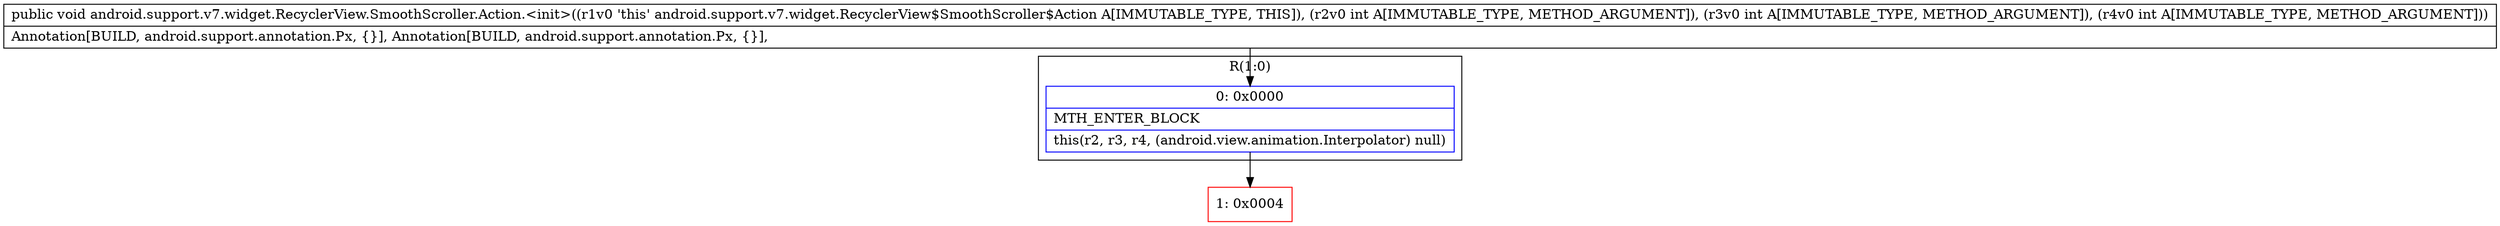 digraph "CFG forandroid.support.v7.widget.RecyclerView.SmoothScroller.Action.\<init\>(III)V" {
subgraph cluster_Region_2056948625 {
label = "R(1:0)";
node [shape=record,color=blue];
Node_0 [shape=record,label="{0\:\ 0x0000|MTH_ENTER_BLOCK\l|this(r2, r3, r4, (android.view.animation.Interpolator) null)\l}"];
}
Node_1 [shape=record,color=red,label="{1\:\ 0x0004}"];
MethodNode[shape=record,label="{public void android.support.v7.widget.RecyclerView.SmoothScroller.Action.\<init\>((r1v0 'this' android.support.v7.widget.RecyclerView$SmoothScroller$Action A[IMMUTABLE_TYPE, THIS]), (r2v0 int A[IMMUTABLE_TYPE, METHOD_ARGUMENT]), (r3v0 int A[IMMUTABLE_TYPE, METHOD_ARGUMENT]), (r4v0 int A[IMMUTABLE_TYPE, METHOD_ARGUMENT]))  | Annotation[BUILD, android.support.annotation.Px, \{\}], Annotation[BUILD, android.support.annotation.Px, \{\}], \l}"];
MethodNode -> Node_0;
Node_0 -> Node_1;
}

